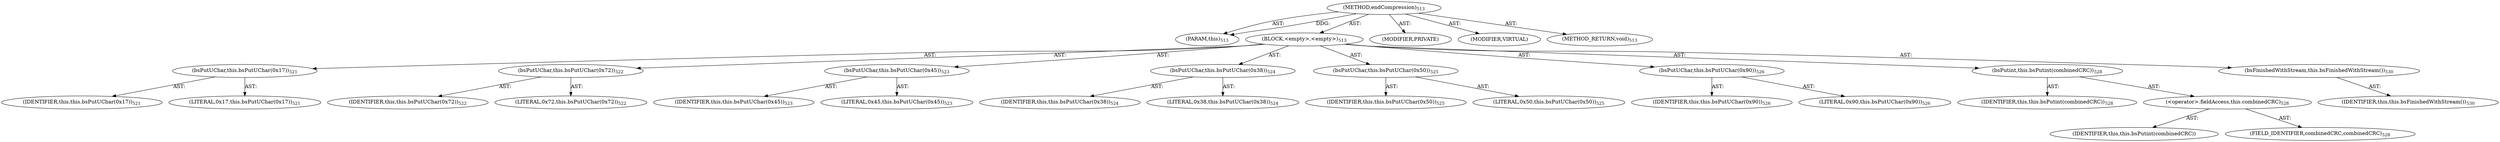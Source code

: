 digraph "endCompression" {  
"111669149709" [label = <(METHOD,endCompression)<SUB>513</SUB>> ]
"115964116998" [label = <(PARAM,this)<SUB>513</SUB>> ]
"25769803836" [label = <(BLOCK,&lt;empty&gt;,&lt;empty&gt;)<SUB>513</SUB>> ]
"30064771579" [label = <(bsPutUChar,this.bsPutUChar(0x17))<SUB>521</SUB>> ]
"68719476758" [label = <(IDENTIFIER,this,this.bsPutUChar(0x17))<SUB>521</SUB>> ]
"90194313367" [label = <(LITERAL,0x17,this.bsPutUChar(0x17))<SUB>521</SUB>> ]
"30064771580" [label = <(bsPutUChar,this.bsPutUChar(0x72))<SUB>522</SUB>> ]
"68719476759" [label = <(IDENTIFIER,this,this.bsPutUChar(0x72))<SUB>522</SUB>> ]
"90194313368" [label = <(LITERAL,0x72,this.bsPutUChar(0x72))<SUB>522</SUB>> ]
"30064771581" [label = <(bsPutUChar,this.bsPutUChar(0x45))<SUB>523</SUB>> ]
"68719476760" [label = <(IDENTIFIER,this,this.bsPutUChar(0x45))<SUB>523</SUB>> ]
"90194313369" [label = <(LITERAL,0x45,this.bsPutUChar(0x45))<SUB>523</SUB>> ]
"30064771582" [label = <(bsPutUChar,this.bsPutUChar(0x38))<SUB>524</SUB>> ]
"68719476761" [label = <(IDENTIFIER,this,this.bsPutUChar(0x38))<SUB>524</SUB>> ]
"90194313370" [label = <(LITERAL,0x38,this.bsPutUChar(0x38))<SUB>524</SUB>> ]
"30064771583" [label = <(bsPutUChar,this.bsPutUChar(0x50))<SUB>525</SUB>> ]
"68719476762" [label = <(IDENTIFIER,this,this.bsPutUChar(0x50))<SUB>525</SUB>> ]
"90194313371" [label = <(LITERAL,0x50,this.bsPutUChar(0x50))<SUB>525</SUB>> ]
"30064771584" [label = <(bsPutUChar,this.bsPutUChar(0x90))<SUB>526</SUB>> ]
"68719476763" [label = <(IDENTIFIER,this,this.bsPutUChar(0x90))<SUB>526</SUB>> ]
"90194313372" [label = <(LITERAL,0x90,this.bsPutUChar(0x90))<SUB>526</SUB>> ]
"30064771585" [label = <(bsPutint,this.bsPutint(combinedCRC))<SUB>528</SUB>> ]
"68719476764" [label = <(IDENTIFIER,this,this.bsPutint(combinedCRC))<SUB>528</SUB>> ]
"30064771586" [label = <(&lt;operator&gt;.fieldAccess,this.combinedCRC)<SUB>528</SUB>> ]
"68719477168" [label = <(IDENTIFIER,this,this.bsPutint(combinedCRC))> ]
"55834574963" [label = <(FIELD_IDENTIFIER,combinedCRC,combinedCRC)<SUB>528</SUB>> ]
"30064771587" [label = <(bsFinishedWithStream,this.bsFinishedWithStream())<SUB>530</SUB>> ]
"68719476765" [label = <(IDENTIFIER,this,this.bsFinishedWithStream())<SUB>530</SUB>> ]
"133143986239" [label = <(MODIFIER,PRIVATE)> ]
"133143986240" [label = <(MODIFIER,VIRTUAL)> ]
"128849018893" [label = <(METHOD_RETURN,void)<SUB>513</SUB>> ]
  "111669149709" -> "115964116998"  [ label = "AST: "] 
  "111669149709" -> "25769803836"  [ label = "AST: "] 
  "111669149709" -> "133143986239"  [ label = "AST: "] 
  "111669149709" -> "133143986240"  [ label = "AST: "] 
  "111669149709" -> "128849018893"  [ label = "AST: "] 
  "25769803836" -> "30064771579"  [ label = "AST: "] 
  "25769803836" -> "30064771580"  [ label = "AST: "] 
  "25769803836" -> "30064771581"  [ label = "AST: "] 
  "25769803836" -> "30064771582"  [ label = "AST: "] 
  "25769803836" -> "30064771583"  [ label = "AST: "] 
  "25769803836" -> "30064771584"  [ label = "AST: "] 
  "25769803836" -> "30064771585"  [ label = "AST: "] 
  "25769803836" -> "30064771587"  [ label = "AST: "] 
  "30064771579" -> "68719476758"  [ label = "AST: "] 
  "30064771579" -> "90194313367"  [ label = "AST: "] 
  "30064771580" -> "68719476759"  [ label = "AST: "] 
  "30064771580" -> "90194313368"  [ label = "AST: "] 
  "30064771581" -> "68719476760"  [ label = "AST: "] 
  "30064771581" -> "90194313369"  [ label = "AST: "] 
  "30064771582" -> "68719476761"  [ label = "AST: "] 
  "30064771582" -> "90194313370"  [ label = "AST: "] 
  "30064771583" -> "68719476762"  [ label = "AST: "] 
  "30064771583" -> "90194313371"  [ label = "AST: "] 
  "30064771584" -> "68719476763"  [ label = "AST: "] 
  "30064771584" -> "90194313372"  [ label = "AST: "] 
  "30064771585" -> "68719476764"  [ label = "AST: "] 
  "30064771585" -> "30064771586"  [ label = "AST: "] 
  "30064771586" -> "68719477168"  [ label = "AST: "] 
  "30064771586" -> "55834574963"  [ label = "AST: "] 
  "30064771587" -> "68719476765"  [ label = "AST: "] 
  "111669149709" -> "115964116998"  [ label = "DDG: "] 
}
